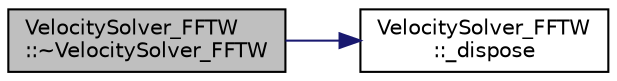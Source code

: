 digraph "VelocitySolver_FFTW::~VelocitySolver_FFTW"
{
  edge [fontname="Helvetica",fontsize="10",labelfontname="Helvetica",labelfontsize="10"];
  node [fontname="Helvetica",fontsize="10",shape=record];
  rankdir="LR";
  Node1 [label="VelocitySolver_FFTW\l::~VelocitySolver_FFTW",height=0.2,width=0.4,color="black", fillcolor="grey75", style="filled", fontcolor="black"];
  Node1 -> Node2 [color="midnightblue",fontsize="10",style="solid",fontname="Helvetica"];
  Node2 [label="VelocitySolver_FFTW\l::_dispose",height=0.2,width=0.4,color="black", fillcolor="white", style="filled",URL="$class_velocity_solver___f_f_t_w.html#ae093f8304949af0da930801698b00b87"];
}
